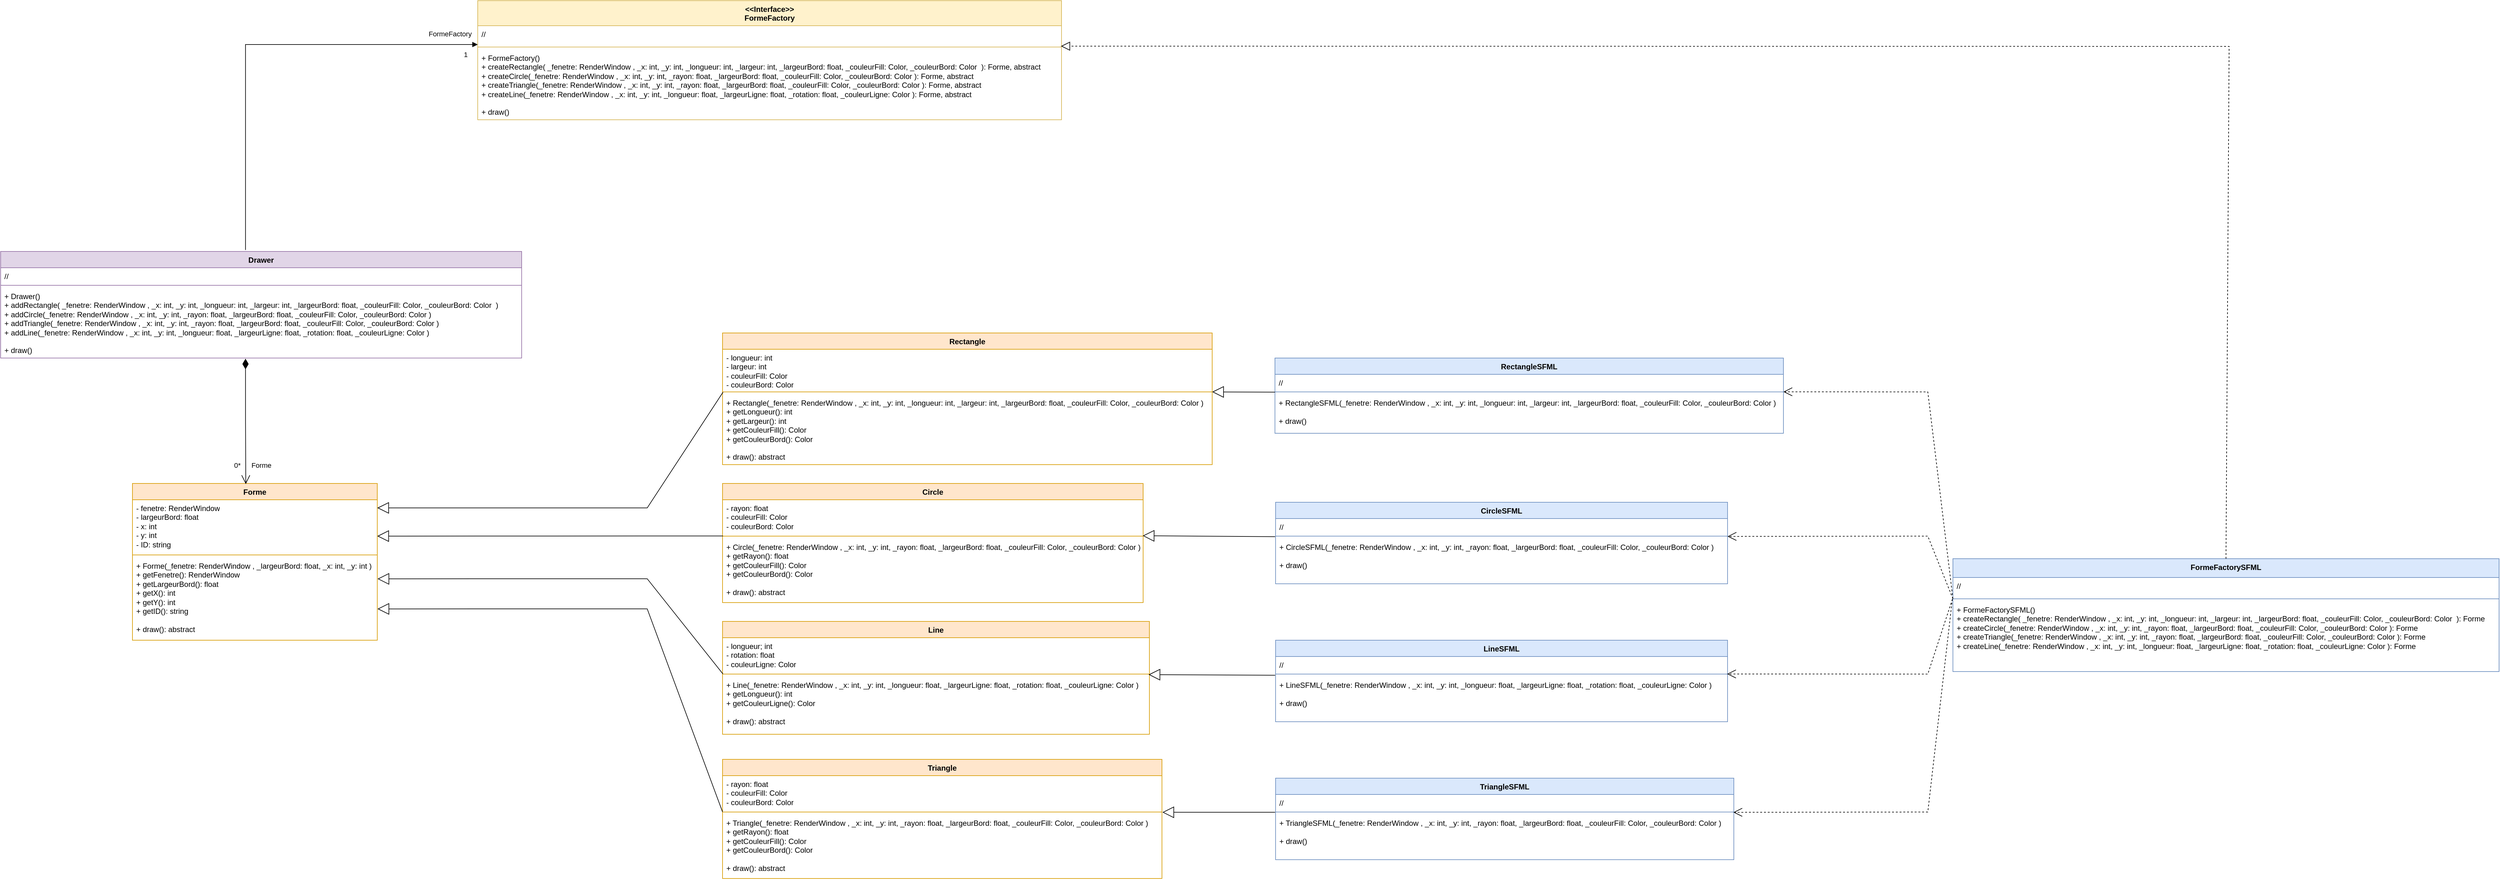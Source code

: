 <mxfile version="21.2.8" type="device">
  <diagram name="Page-1" id="MbUwS4gdoppXBE1IYRYz">
    <mxGraphModel dx="3557" dy="2629" grid="1" gridSize="10" guides="1" tooltips="1" connect="1" arrows="1" fold="1" page="1" pageScale="1" pageWidth="827" pageHeight="1169" math="0" shadow="0">
      <root>
        <mxCell id="0" />
        <mxCell id="1" parent="0" />
        <mxCell id="n82t5GQoGH7ato4R-WcF-1" value="Forme" style="swimlane;fontStyle=1;align=center;verticalAlign=top;childLayout=stackLayout;horizontal=1;startSize=26;horizontalStack=0;resizeParent=1;resizeParentMax=0;resizeLast=0;collapsible=1;marginBottom=0;whiteSpace=wrap;html=1;fillColor=#ffe6cc;strokeColor=#d79b00;" parent="1" vertex="1">
          <mxGeometry x="-940" y="200" width="390" height="250" as="geometry" />
        </mxCell>
        <mxCell id="n82t5GQoGH7ato4R-WcF-2" value="- fenetre: RenderWindow&lt;br&gt;- largeurBord: float&lt;br&gt;- x: int&lt;br&gt;- y: int&lt;br&gt;- ID: string" style="text;strokeColor=none;fillColor=none;align=left;verticalAlign=top;spacingLeft=4;spacingRight=4;overflow=hidden;rotatable=0;points=[[0,0.5],[1,0.5]];portConstraint=eastwest;whiteSpace=wrap;html=1;" parent="n82t5GQoGH7ato4R-WcF-1" vertex="1">
          <mxGeometry y="26" width="390" height="84" as="geometry" />
        </mxCell>
        <mxCell id="n82t5GQoGH7ato4R-WcF-3" value="" style="line;strokeWidth=1;fillColor=none;align=left;verticalAlign=middle;spacingTop=-1;spacingLeft=3;spacingRight=3;rotatable=0;labelPosition=right;points=[];portConstraint=eastwest;strokeColor=inherit;" parent="n82t5GQoGH7ato4R-WcF-1" vertex="1">
          <mxGeometry y="110" width="390" height="8" as="geometry" />
        </mxCell>
        <mxCell id="n82t5GQoGH7ato4R-WcF-4" value="+ Forme(_fenetre: RenderWindow , _largeurBord: float, _x: int, _y: int )&lt;br&gt;+ getFenetre(): RenderWindow&lt;br&gt;+ getLargeurBord(): float&lt;br&gt;+ getX(): int&lt;br&gt;+ getY(): int&lt;br&gt;+ getID(): string&lt;br&gt;&lt;br&gt;+ draw(): abstract" style="text;strokeColor=none;fillColor=none;align=left;verticalAlign=top;spacingLeft=4;spacingRight=4;overflow=hidden;rotatable=0;points=[[0,0.5],[1,0.5]];portConstraint=eastwest;whiteSpace=wrap;html=1;" parent="n82t5GQoGH7ato4R-WcF-1" vertex="1">
          <mxGeometry y="118" width="390" height="132" as="geometry" />
        </mxCell>
        <mxCell id="n82t5GQoGH7ato4R-WcF-6" value="Circle" style="swimlane;fontStyle=1;align=center;verticalAlign=top;childLayout=stackLayout;horizontal=1;startSize=26;horizontalStack=0;resizeParent=1;resizeParentMax=0;resizeLast=0;collapsible=1;marginBottom=0;whiteSpace=wrap;html=1;fillColor=#ffe6cc;strokeColor=#d79b00;" parent="1" vertex="1">
          <mxGeometry y="200" width="670" height="190" as="geometry" />
        </mxCell>
        <mxCell id="n82t5GQoGH7ato4R-WcF-7" value="- rayon: float&lt;br&gt;- couleurFill: Color&lt;br&gt;- couleurBord: Color" style="text;strokeColor=none;fillColor=none;align=left;verticalAlign=top;spacingLeft=4;spacingRight=4;overflow=hidden;rotatable=0;points=[[0,0.5],[1,0.5]];portConstraint=eastwest;whiteSpace=wrap;html=1;" parent="n82t5GQoGH7ato4R-WcF-6" vertex="1">
          <mxGeometry y="26" width="670" height="54" as="geometry" />
        </mxCell>
        <mxCell id="n82t5GQoGH7ato4R-WcF-8" value="" style="line;strokeWidth=1;fillColor=none;align=left;verticalAlign=middle;spacingTop=-1;spacingLeft=3;spacingRight=3;rotatable=0;labelPosition=right;points=[];portConstraint=eastwest;strokeColor=inherit;" parent="n82t5GQoGH7ato4R-WcF-6" vertex="1">
          <mxGeometry y="80" width="670" height="8" as="geometry" />
        </mxCell>
        <mxCell id="n82t5GQoGH7ato4R-WcF-9" value="+ Circle(_fenetre: RenderWindow , _x: int, _y: int, _rayon: float, _largeurBord: float, _couleurFill: Color, _couleurBord: Color )&lt;br&gt;+ getRayon(): float&amp;nbsp;&lt;br&gt;+ getCouleurFill(): Color&lt;br&gt;+ getCouleurBord(): Color&lt;br&gt;&lt;br&gt;+ draw(): abstract" style="text;strokeColor=none;fillColor=none;align=left;verticalAlign=top;spacingLeft=4;spacingRight=4;overflow=hidden;rotatable=0;points=[[0,0.5],[1,0.5]];portConstraint=eastwest;whiteSpace=wrap;html=1;" parent="n82t5GQoGH7ato4R-WcF-6" vertex="1">
          <mxGeometry y="88" width="670" height="102" as="geometry" />
        </mxCell>
        <mxCell id="n82t5GQoGH7ato4R-WcF-10" value="Line" style="swimlane;fontStyle=1;align=center;verticalAlign=top;childLayout=stackLayout;horizontal=1;startSize=26;horizontalStack=0;resizeParent=1;resizeParentMax=0;resizeLast=0;collapsible=1;marginBottom=0;whiteSpace=wrap;html=1;fillColor=#ffe6cc;strokeColor=#d79b00;" parent="1" vertex="1">
          <mxGeometry y="420" width="680" height="180" as="geometry" />
        </mxCell>
        <mxCell id="n82t5GQoGH7ato4R-WcF-11" value="- longueur; int&lt;br&gt;- rotation: float&lt;br&gt;- couleurLigne: Color" style="text;strokeColor=none;fillColor=none;align=left;verticalAlign=top;spacingLeft=4;spacingRight=4;overflow=hidden;rotatable=0;points=[[0,0.5],[1,0.5]];portConstraint=eastwest;whiteSpace=wrap;html=1;" parent="n82t5GQoGH7ato4R-WcF-10" vertex="1">
          <mxGeometry y="26" width="680" height="54" as="geometry" />
        </mxCell>
        <mxCell id="n82t5GQoGH7ato4R-WcF-12" value="" style="line;strokeWidth=1;fillColor=none;align=left;verticalAlign=middle;spacingTop=-1;spacingLeft=3;spacingRight=3;rotatable=0;labelPosition=right;points=[];portConstraint=eastwest;strokeColor=inherit;" parent="n82t5GQoGH7ato4R-WcF-10" vertex="1">
          <mxGeometry y="80" width="680" height="8" as="geometry" />
        </mxCell>
        <mxCell id="n82t5GQoGH7ato4R-WcF-13" value="+ Line(_fenetre: RenderWindow , _x: int, _y: int, _longueur: float, _largeurLigne: float, _rotation: float, _couleurLigne: Color )&lt;br&gt;+ getLongueur(): int&amp;nbsp;&lt;br&gt;+ getCouleurLigne(): Color&lt;br&gt;&lt;br&gt;+ draw(): abstract" style="text;strokeColor=none;fillColor=none;align=left;verticalAlign=top;spacingLeft=4;spacingRight=4;overflow=hidden;rotatable=0;points=[[0,0.5],[1,0.5]];portConstraint=eastwest;whiteSpace=wrap;html=1;" parent="n82t5GQoGH7ato4R-WcF-10" vertex="1">
          <mxGeometry y="88" width="680" height="92" as="geometry" />
        </mxCell>
        <mxCell id="n82t5GQoGH7ato4R-WcF-14" value="Rectangle" style="swimlane;fontStyle=1;align=center;verticalAlign=top;childLayout=stackLayout;horizontal=1;startSize=26;horizontalStack=0;resizeParent=1;resizeParentMax=0;resizeLast=0;collapsible=1;marginBottom=0;whiteSpace=wrap;html=1;fillColor=#ffe6cc;strokeColor=#d79b00;" parent="1" vertex="1">
          <mxGeometry y="-40" width="780" height="210" as="geometry" />
        </mxCell>
        <mxCell id="n82t5GQoGH7ato4R-WcF-15" value="- longueur: int&lt;br&gt;- largeur: int&lt;br&gt;- couleurFill: Color&lt;br&gt;- couleurBord: Color" style="text;strokeColor=none;fillColor=none;align=left;verticalAlign=top;spacingLeft=4;spacingRight=4;overflow=hidden;rotatable=0;points=[[0,0.5],[1,0.5]];portConstraint=eastwest;whiteSpace=wrap;html=1;" parent="n82t5GQoGH7ato4R-WcF-14" vertex="1">
          <mxGeometry y="26" width="780" height="64" as="geometry" />
        </mxCell>
        <mxCell id="n82t5GQoGH7ato4R-WcF-16" value="" style="line;strokeWidth=1;fillColor=none;align=left;verticalAlign=middle;spacingTop=-1;spacingLeft=3;spacingRight=3;rotatable=0;labelPosition=right;points=[];portConstraint=eastwest;strokeColor=inherit;" parent="n82t5GQoGH7ato4R-WcF-14" vertex="1">
          <mxGeometry y="90" width="780" height="8" as="geometry" />
        </mxCell>
        <mxCell id="n82t5GQoGH7ato4R-WcF-17" value="+ Rectangle(_fenetre: RenderWindow , _x: int, _y: int, _longueur: int, _largeur: int, _largeurBord: float, _couleurFill: Color, _couleurBord: Color )&lt;br&gt;+ getLongueur(): int&lt;br&gt;+ getLargeur(): int&amp;nbsp;&lt;br&gt;+ getCouleurFill(): Color&lt;br&gt;+ getCouleurBord(): Color&lt;br&gt;&lt;br&gt;+ draw(): abstract" style="text;strokeColor=none;fillColor=none;align=left;verticalAlign=top;spacingLeft=4;spacingRight=4;overflow=hidden;rotatable=0;points=[[0,0.5],[1,0.5]];portConstraint=eastwest;whiteSpace=wrap;html=1;" parent="n82t5GQoGH7ato4R-WcF-14" vertex="1">
          <mxGeometry y="98" width="780" height="112" as="geometry" />
        </mxCell>
        <mxCell id="n82t5GQoGH7ato4R-WcF-18" value="Triangle" style="swimlane;fontStyle=1;align=center;verticalAlign=top;childLayout=stackLayout;horizontal=1;startSize=26;horizontalStack=0;resizeParent=1;resizeParentMax=0;resizeLast=0;collapsible=1;marginBottom=0;whiteSpace=wrap;html=1;fillColor=#ffe6cc;strokeColor=#d79b00;" parent="1" vertex="1">
          <mxGeometry y="640" width="700" height="190" as="geometry" />
        </mxCell>
        <mxCell id="n82t5GQoGH7ato4R-WcF-19" value="- rayon: float&lt;br&gt;- couleurFill: Color&lt;br&gt;- couleurBord: Color" style="text;strokeColor=none;fillColor=none;align=left;verticalAlign=top;spacingLeft=4;spacingRight=4;overflow=hidden;rotatable=0;points=[[0,0.5],[1,0.5]];portConstraint=eastwest;whiteSpace=wrap;html=1;" parent="n82t5GQoGH7ato4R-WcF-18" vertex="1">
          <mxGeometry y="26" width="700" height="54" as="geometry" />
        </mxCell>
        <mxCell id="n82t5GQoGH7ato4R-WcF-20" value="" style="line;strokeWidth=1;fillColor=none;align=left;verticalAlign=middle;spacingTop=-1;spacingLeft=3;spacingRight=3;rotatable=0;labelPosition=right;points=[];portConstraint=eastwest;strokeColor=inherit;" parent="n82t5GQoGH7ato4R-WcF-18" vertex="1">
          <mxGeometry y="80" width="700" height="8" as="geometry" />
        </mxCell>
        <mxCell id="n82t5GQoGH7ato4R-WcF-21" value="+ Triangle(_fenetre: RenderWindow , _x: int, _y: int, _rayon: float, _largeurBord: float, _couleurFill: Color, _couleurBord: Color )&lt;br&gt;+ getRayon(): float&amp;nbsp;&lt;br&gt;+ getCouleurFill(): Color&lt;br&gt;+ getCouleurBord(): Color&lt;br&gt;&lt;br&gt;+ draw(): abstract" style="text;strokeColor=none;fillColor=none;align=left;verticalAlign=top;spacingLeft=4;spacingRight=4;overflow=hidden;rotatable=0;points=[[0,0.5],[1,0.5]];portConstraint=eastwest;whiteSpace=wrap;html=1;" parent="n82t5GQoGH7ato4R-WcF-18" vertex="1">
          <mxGeometry y="88" width="700" height="102" as="geometry" />
        </mxCell>
        <mxCell id="n82t5GQoGH7ato4R-WcF-22" value="Drawer" style="swimlane;fontStyle=1;align=center;verticalAlign=top;childLayout=stackLayout;horizontal=1;startSize=26;horizontalStack=0;resizeParent=1;resizeParentMax=0;resizeLast=0;collapsible=1;marginBottom=0;whiteSpace=wrap;html=1;fillColor=#e1d5e7;strokeColor=#9673a6;" parent="1" vertex="1">
          <mxGeometry x="-1150" y="-170" width="830" height="170" as="geometry" />
        </mxCell>
        <mxCell id="n82t5GQoGH7ato4R-WcF-23" value="//&lt;br&gt;" style="text;strokeColor=none;fillColor=none;align=left;verticalAlign=top;spacingLeft=4;spacingRight=4;overflow=hidden;rotatable=0;points=[[0,0.5],[1,0.5]];portConstraint=eastwest;whiteSpace=wrap;html=1;" parent="n82t5GQoGH7ato4R-WcF-22" vertex="1">
          <mxGeometry y="26" width="830" height="24" as="geometry" />
        </mxCell>
        <mxCell id="n82t5GQoGH7ato4R-WcF-24" value="" style="line;strokeWidth=1;fillColor=none;align=left;verticalAlign=middle;spacingTop=-1;spacingLeft=3;spacingRight=3;rotatable=0;labelPosition=right;points=[];portConstraint=eastwest;strokeColor=inherit;" parent="n82t5GQoGH7ato4R-WcF-22" vertex="1">
          <mxGeometry y="50" width="830" height="8" as="geometry" />
        </mxCell>
        <mxCell id="n82t5GQoGH7ato4R-WcF-25" value="+ Drawer()&lt;br&gt;+ addRectangle( _fenetre: RenderWindow , _x: int, _y: int, _longueur: int, _largeur: int, _largeurBord: float, _couleurFill: Color, _couleurBord: Color&amp;nbsp; )&lt;br&gt;+ addCircle(_fenetre: RenderWindow , _x: int, _y: int, _rayon: float, _largeurBord: float, _couleurFill: Color, _couleurBord: Color )&lt;br&gt;+ addTriangle(_fenetre: RenderWindow , _x: int, _y: int, _rayon: float, _largeurBord: float, _couleurFill: Color, _couleurBord: Color )&lt;br&gt;+ addLine(_fenetre: RenderWindow , _x: int, _y: int, _longueur: float, _largeurLigne: float, _rotation: float, _couleurLigne: Color )&lt;br&gt;&lt;br&gt;+ draw()" style="text;strokeColor=none;fillColor=none;align=left;verticalAlign=top;spacingLeft=4;spacingRight=4;overflow=hidden;rotatable=0;points=[[0,0.5],[1,0.5]];portConstraint=eastwest;whiteSpace=wrap;html=1;" parent="n82t5GQoGH7ato4R-WcF-22" vertex="1">
          <mxGeometry y="58" width="830" height="112" as="geometry" />
        </mxCell>
        <mxCell id="n82t5GQoGH7ato4R-WcF-29" value="0*" style="endArrow=open;html=1;endSize=12;startArrow=diamondThin;startSize=14;startFill=1;edgeStyle=orthogonalEdgeStyle;align=left;verticalAlign=bottom;rounded=0;exitX=0.47;exitY=1.009;exitDx=0;exitDy=0;exitPerimeter=0;entryX=0.463;entryY=0.004;entryDx=0;entryDy=0;entryPerimeter=0;" parent="1" source="n82t5GQoGH7ato4R-WcF-25" target="n82t5GQoGH7ato4R-WcF-1" edge="1">
          <mxGeometry x="0.791" y="-21" relative="1" as="geometry">
            <mxPoint x="-750" y="130" as="sourcePoint" />
            <mxPoint x="-590" y="130" as="targetPoint" />
            <mxPoint as="offset" />
          </mxGeometry>
        </mxCell>
        <mxCell id="n82t5GQoGH7ato4R-WcF-30" value="Forme" style="edgeLabel;html=1;align=center;verticalAlign=middle;resizable=0;points=[];" parent="n82t5GQoGH7ato4R-WcF-29" vertex="1" connectable="0">
          <mxGeometry x="0.614" relative="1" as="geometry">
            <mxPoint x="24" y="8" as="offset" />
          </mxGeometry>
        </mxCell>
        <mxCell id="n82t5GQoGH7ato4R-WcF-31" value="" style="endArrow=block;endSize=16;endFill=0;html=1;rounded=0;exitX=0.001;exitY=-0.032;exitDx=0;exitDy=0;exitPerimeter=0;" parent="1" source="n82t5GQoGH7ato4R-WcF-17" edge="1">
          <mxGeometry x="1" y="-120" width="160" relative="1" as="geometry">
            <mxPoint x="-270" y="64.23" as="sourcePoint" />
            <mxPoint x="-550" y="239" as="targetPoint" />
            <Array as="points">
              <mxPoint x="-120" y="239" />
              <mxPoint x="-240" y="239" />
            </Array>
            <mxPoint x="90" y="-40" as="offset" />
          </mxGeometry>
        </mxCell>
        <mxCell id="n82t5GQoGH7ato4R-WcF-32" value="" style="endArrow=block;endSize=16;endFill=0;html=1;rounded=0;exitX=0.001;exitY=0.464;exitDx=0;exitDy=0;exitPerimeter=0;" parent="1" source="n82t5GQoGH7ato4R-WcF-8" edge="1">
          <mxGeometry x="1" y="-120" width="160" relative="1" as="geometry">
            <mxPoint x="-270" y="280" as="sourcePoint" />
            <mxPoint x="-550" y="284" as="targetPoint" />
            <mxPoint x="90" y="-40" as="offset" />
          </mxGeometry>
        </mxCell>
        <mxCell id="n82t5GQoGH7ato4R-WcF-33" value="" style="endArrow=block;endSize=16;endFill=0;html=1;rounded=0;exitX=0.001;exitY=-0.045;exitDx=0;exitDy=0;exitPerimeter=0;entryX=1.001;entryY=0.259;entryDx=0;entryDy=0;entryPerimeter=0;" parent="1" source="n82t5GQoGH7ato4R-WcF-13" target="n82t5GQoGH7ato4R-WcF-4" edge="1">
          <mxGeometry x="1" y="-120" width="160" relative="1" as="geometry">
            <mxPoint x="-260" y="510" as="sourcePoint" />
            <mxPoint x="-100" y="510" as="targetPoint" />
            <mxPoint x="90" y="-40" as="offset" />
            <Array as="points">
              <mxPoint x="-120" y="352" />
              <mxPoint x="-390" y="352" />
            </Array>
          </mxGeometry>
        </mxCell>
        <mxCell id="n82t5GQoGH7ato4R-WcF-34" value="" style="endArrow=block;endSize=16;endFill=0;html=1;rounded=0;exitX=0;exitY=-0.041;exitDx=0;exitDy=0;exitPerimeter=0;entryX=1.001;entryY=0.622;entryDx=0;entryDy=0;entryPerimeter=0;" parent="1" source="n82t5GQoGH7ato4R-WcF-21" target="n82t5GQoGH7ato4R-WcF-4" edge="1">
          <mxGeometry x="1" y="-120" width="160" relative="1" as="geometry">
            <mxPoint x="-250" y="680" as="sourcePoint" />
            <mxPoint x="-90" y="680" as="targetPoint" />
            <mxPoint x="90" y="-40" as="offset" />
            <Array as="points">
              <mxPoint x="-120" y="400" />
              <mxPoint x="-280" y="400" />
            </Array>
          </mxGeometry>
        </mxCell>
        <mxCell id="n82t5GQoGH7ato4R-WcF-35" value="&amp;lt;&amp;lt;Interface&amp;gt;&amp;gt;&lt;br&gt;FormeFactory" style="swimlane;fontStyle=1;align=center;verticalAlign=top;childLayout=stackLayout;horizontal=1;startSize=40;horizontalStack=0;resizeParent=1;resizeParentMax=0;resizeLast=0;collapsible=1;marginBottom=0;whiteSpace=wrap;html=1;fillColor=#fff2cc;strokeColor=#d6b656;" parent="1" vertex="1">
          <mxGeometry x="-390" y="-570" width="930" height="190" as="geometry" />
        </mxCell>
        <mxCell id="n82t5GQoGH7ato4R-WcF-36" value="//&lt;br&gt;" style="text;strokeColor=none;fillColor=none;align=left;verticalAlign=top;spacingLeft=4;spacingRight=4;overflow=hidden;rotatable=0;points=[[0,0.5],[1,0.5]];portConstraint=eastwest;whiteSpace=wrap;html=1;" parent="n82t5GQoGH7ato4R-WcF-35" vertex="1">
          <mxGeometry y="40" width="930" height="30" as="geometry" />
        </mxCell>
        <mxCell id="n82t5GQoGH7ato4R-WcF-37" value="" style="line;strokeWidth=1;fillColor=none;align=left;verticalAlign=middle;spacingTop=-1;spacingLeft=3;spacingRight=3;rotatable=0;labelPosition=right;points=[];portConstraint=eastwest;strokeColor=inherit;" parent="n82t5GQoGH7ato4R-WcF-35" vertex="1">
          <mxGeometry y="70" width="930" height="8" as="geometry" />
        </mxCell>
        <mxCell id="n82t5GQoGH7ato4R-WcF-38" value="+ FormeFactory()&lt;br&gt;+ createRectangle( _fenetre: RenderWindow , _x: int, _y: int, _longueur: int, _largeur: int, _largeurBord: float, _couleurFill: Color, _couleurBord: Color&amp;nbsp; ): Forme, abstract&lt;br&gt;+ createCircle(_fenetre: RenderWindow , _x: int, _y: int, _rayon: float, _largeurBord: float, _couleurFill: Color, _couleurBord: Color ): Forme, abstract&lt;br&gt;+ createTriangle(_fenetre: RenderWindow , _x: int, _y: int, _rayon: float, _largeurBord: float, _couleurFill: Color, _couleurBord: Color ): Forme, abstract&lt;br&gt;+ createLine(_fenetre: RenderWindow , _x: int, _y: int, _longueur: float, _largeurLigne: float, _rotation: float, _couleurLigne: Color ): Forme, abstract&lt;br&gt;&lt;br&gt;+ draw()" style="text;strokeColor=none;fillColor=none;align=left;verticalAlign=top;spacingLeft=4;spacingRight=4;overflow=hidden;rotatable=0;points=[[0,0.5],[1,0.5]];portConstraint=eastwest;whiteSpace=wrap;html=1;" parent="n82t5GQoGH7ato4R-WcF-35" vertex="1">
          <mxGeometry y="78" width="930" height="112" as="geometry" />
        </mxCell>
        <mxCell id="n82t5GQoGH7ato4R-WcF-39" value="CircleSFML" style="swimlane;fontStyle=1;align=center;verticalAlign=top;childLayout=stackLayout;horizontal=1;startSize=26;horizontalStack=0;resizeParent=1;resizeParentMax=0;resizeLast=0;collapsible=1;marginBottom=0;whiteSpace=wrap;html=1;fillColor=#dae8fc;strokeColor=#6c8ebf;" parent="1" vertex="1">
          <mxGeometry x="881" y="230" width="720" height="130" as="geometry" />
        </mxCell>
        <mxCell id="n82t5GQoGH7ato4R-WcF-40" value="//" style="text;strokeColor=none;fillColor=none;align=left;verticalAlign=top;spacingLeft=4;spacingRight=4;overflow=hidden;rotatable=0;points=[[0,0.5],[1,0.5]];portConstraint=eastwest;whiteSpace=wrap;html=1;" parent="n82t5GQoGH7ato4R-WcF-39" vertex="1">
          <mxGeometry y="26" width="720" height="24" as="geometry" />
        </mxCell>
        <mxCell id="n82t5GQoGH7ato4R-WcF-41" value="" style="line;strokeWidth=1;fillColor=none;align=left;verticalAlign=middle;spacingTop=-1;spacingLeft=3;spacingRight=3;rotatable=0;labelPosition=right;points=[];portConstraint=eastwest;strokeColor=inherit;" parent="n82t5GQoGH7ato4R-WcF-39" vertex="1">
          <mxGeometry y="50" width="720" height="8" as="geometry" />
        </mxCell>
        <mxCell id="n82t5GQoGH7ato4R-WcF-42" value="+ CircleSFML(_fenetre: RenderWindow , _x: int, _y: int, _rayon: float, _largeurBord: float, _couleurFill: Color, _couleurBord: Color )&lt;br&gt;&lt;br&gt;+ draw()" style="text;strokeColor=none;fillColor=none;align=left;verticalAlign=top;spacingLeft=4;spacingRight=4;overflow=hidden;rotatable=0;points=[[0,0.5],[1,0.5]];portConstraint=eastwest;whiteSpace=wrap;html=1;" parent="n82t5GQoGH7ato4R-WcF-39" vertex="1">
          <mxGeometry y="58" width="720" height="72" as="geometry" />
        </mxCell>
        <mxCell id="n82t5GQoGH7ato4R-WcF-43" value="RectangleSFML" style="swimlane;fontStyle=1;align=center;verticalAlign=top;childLayout=stackLayout;horizontal=1;startSize=26;horizontalStack=0;resizeParent=1;resizeParentMax=0;resizeLast=0;collapsible=1;marginBottom=0;whiteSpace=wrap;html=1;fillColor=#dae8fc;strokeColor=#6c8ebf;" parent="1" vertex="1">
          <mxGeometry x="880" width="810" height="120" as="geometry" />
        </mxCell>
        <mxCell id="n82t5GQoGH7ato4R-WcF-44" value="//" style="text;strokeColor=none;fillColor=none;align=left;verticalAlign=top;spacingLeft=4;spacingRight=4;overflow=hidden;rotatable=0;points=[[0,0.5],[1,0.5]];portConstraint=eastwest;whiteSpace=wrap;html=1;" parent="n82t5GQoGH7ato4R-WcF-43" vertex="1">
          <mxGeometry y="26" width="810" height="24" as="geometry" />
        </mxCell>
        <mxCell id="n82t5GQoGH7ato4R-WcF-45" value="" style="line;strokeWidth=1;fillColor=none;align=left;verticalAlign=middle;spacingTop=-1;spacingLeft=3;spacingRight=3;rotatable=0;labelPosition=right;points=[];portConstraint=eastwest;strokeColor=inherit;" parent="n82t5GQoGH7ato4R-WcF-43" vertex="1">
          <mxGeometry y="50" width="810" height="8" as="geometry" />
        </mxCell>
        <mxCell id="n82t5GQoGH7ato4R-WcF-46" value="+ RectangleSFML(_fenetre: RenderWindow , _x: int, _y: int, _longueur: int, _largeur: int, _largeurBord: float, _couleurFill: Color, _couleurBord: Color )&lt;br&gt;&lt;br&gt;+ draw()" style="text;strokeColor=none;fillColor=none;align=left;verticalAlign=top;spacingLeft=4;spacingRight=4;overflow=hidden;rotatable=0;points=[[0,0.5],[1,0.5]];portConstraint=eastwest;whiteSpace=wrap;html=1;" parent="n82t5GQoGH7ato4R-WcF-43" vertex="1">
          <mxGeometry y="58" width="810" height="62" as="geometry" />
        </mxCell>
        <mxCell id="n82t5GQoGH7ato4R-WcF-47" value="LineSFML" style="swimlane;fontStyle=1;align=center;verticalAlign=top;childLayout=stackLayout;horizontal=1;startSize=26;horizontalStack=0;resizeParent=1;resizeParentMax=0;resizeLast=0;collapsible=1;marginBottom=0;whiteSpace=wrap;html=1;fillColor=#dae8fc;strokeColor=#6c8ebf;" parent="1" vertex="1">
          <mxGeometry x="881" y="450" width="720" height="130" as="geometry" />
        </mxCell>
        <mxCell id="n82t5GQoGH7ato4R-WcF-48" value="//" style="text;strokeColor=none;fillColor=none;align=left;verticalAlign=top;spacingLeft=4;spacingRight=4;overflow=hidden;rotatable=0;points=[[0,0.5],[1,0.5]];portConstraint=eastwest;whiteSpace=wrap;html=1;" parent="n82t5GQoGH7ato4R-WcF-47" vertex="1">
          <mxGeometry y="26" width="720" height="24" as="geometry" />
        </mxCell>
        <mxCell id="n82t5GQoGH7ato4R-WcF-49" value="" style="line;strokeWidth=1;fillColor=none;align=left;verticalAlign=middle;spacingTop=-1;spacingLeft=3;spacingRight=3;rotatable=0;labelPosition=right;points=[];portConstraint=eastwest;strokeColor=inherit;" parent="n82t5GQoGH7ato4R-WcF-47" vertex="1">
          <mxGeometry y="50" width="720" height="8" as="geometry" />
        </mxCell>
        <mxCell id="n82t5GQoGH7ato4R-WcF-50" value="+ LineSFML(_fenetre: RenderWindow , _x: int, _y: int, _longueur: float, _largeurLigne: float, _rotation: float, _couleurLigne: Color )&lt;br&gt;&lt;br&gt;+ draw()" style="text;strokeColor=none;fillColor=none;align=left;verticalAlign=top;spacingLeft=4;spacingRight=4;overflow=hidden;rotatable=0;points=[[0,0.5],[1,0.5]];portConstraint=eastwest;whiteSpace=wrap;html=1;" parent="n82t5GQoGH7ato4R-WcF-47" vertex="1">
          <mxGeometry y="58" width="720" height="72" as="geometry" />
        </mxCell>
        <mxCell id="n82t5GQoGH7ato4R-WcF-51" value="TriangleSFML" style="swimlane;fontStyle=1;align=center;verticalAlign=top;childLayout=stackLayout;horizontal=1;startSize=26;horizontalStack=0;resizeParent=1;resizeParentMax=0;resizeLast=0;collapsible=1;marginBottom=0;whiteSpace=wrap;html=1;fillColor=#dae8fc;strokeColor=#6c8ebf;" parent="1" vertex="1">
          <mxGeometry x="881" y="670" width="730" height="130" as="geometry" />
        </mxCell>
        <mxCell id="n82t5GQoGH7ato4R-WcF-52" value="//" style="text;strokeColor=none;fillColor=none;align=left;verticalAlign=top;spacingLeft=4;spacingRight=4;overflow=hidden;rotatable=0;points=[[0,0.5],[1,0.5]];portConstraint=eastwest;whiteSpace=wrap;html=1;" parent="n82t5GQoGH7ato4R-WcF-51" vertex="1">
          <mxGeometry y="26" width="730" height="24" as="geometry" />
        </mxCell>
        <mxCell id="n82t5GQoGH7ato4R-WcF-53" value="" style="line;strokeWidth=1;fillColor=none;align=left;verticalAlign=middle;spacingTop=-1;spacingLeft=3;spacingRight=3;rotatable=0;labelPosition=right;points=[];portConstraint=eastwest;strokeColor=inherit;" parent="n82t5GQoGH7ato4R-WcF-51" vertex="1">
          <mxGeometry y="50" width="730" height="8" as="geometry" />
        </mxCell>
        <mxCell id="n82t5GQoGH7ato4R-WcF-54" value="+ TriangleSFML(_fenetre: RenderWindow , _x: int, _y: int, _rayon: float, _largeurBord: float, _couleurFill: Color, _couleurBord: Color )&lt;br&gt;&lt;br&gt;+ draw()" style="text;strokeColor=none;fillColor=none;align=left;verticalAlign=top;spacingLeft=4;spacingRight=4;overflow=hidden;rotatable=0;points=[[0,0.5],[1,0.5]];portConstraint=eastwest;whiteSpace=wrap;html=1;" parent="n82t5GQoGH7ato4R-WcF-51" vertex="1">
          <mxGeometry y="58" width="730" height="72" as="geometry" />
        </mxCell>
        <mxCell id="n82t5GQoGH7ato4R-WcF-56" value="FormeFactorySFML" style="swimlane;fontStyle=1;align=center;verticalAlign=top;childLayout=stackLayout;horizontal=1;startSize=30;horizontalStack=0;resizeParent=1;resizeParentMax=0;resizeLast=0;collapsible=1;marginBottom=0;whiteSpace=wrap;html=1;fillColor=#dae8fc;strokeColor=#6c8ebf;" parent="1" vertex="1">
          <mxGeometry x="1960" y="320" width="870" height="180" as="geometry" />
        </mxCell>
        <mxCell id="n82t5GQoGH7ato4R-WcF-57" value="//&lt;br&gt;" style="text;strokeColor=none;fillColor=none;align=left;verticalAlign=top;spacingLeft=4;spacingRight=4;overflow=hidden;rotatable=0;points=[[0,0.5],[1,0.5]];portConstraint=eastwest;whiteSpace=wrap;html=1;" parent="n82t5GQoGH7ato4R-WcF-56" vertex="1">
          <mxGeometry y="30" width="870" height="30" as="geometry" />
        </mxCell>
        <mxCell id="n82t5GQoGH7ato4R-WcF-58" value="" style="line;strokeWidth=1;fillColor=none;align=left;verticalAlign=middle;spacingTop=-1;spacingLeft=3;spacingRight=3;rotatable=0;labelPosition=right;points=[];portConstraint=eastwest;strokeColor=inherit;" parent="n82t5GQoGH7ato4R-WcF-56" vertex="1">
          <mxGeometry y="60" width="870" height="8" as="geometry" />
        </mxCell>
        <mxCell id="n82t5GQoGH7ato4R-WcF-59" value="+ FormeFactorySFML()&lt;br&gt;+ createRectangle( _fenetre: RenderWindow , _x: int, _y: int, _longueur: int, _largeur: int, _largeurBord: float, _couleurFill: Color, _couleurBord: Color&amp;nbsp; ): Forme&lt;br&gt;+ createCircle(_fenetre: RenderWindow , _x: int, _y: int, _rayon: float, _largeurBord: float, _couleurFill: Color, _couleurBord: Color ): Forme&lt;br&gt;+ createTriangle(_fenetre: RenderWindow , _x: int, _y: int, _rayon: float, _largeurBord: float, _couleurFill: Color, _couleurBord: Color ): Forme&lt;br&gt;+ createLine(_fenetre: RenderWindow , _x: int, _y: int, _longueur: float, _largeurLigne: float, _rotation: float, _couleurLigne: Color ): Forme" style="text;strokeColor=none;fillColor=none;align=left;verticalAlign=top;spacingLeft=4;spacingRight=4;overflow=hidden;rotatable=0;points=[[0,0.5],[1,0.5]];portConstraint=eastwest;whiteSpace=wrap;html=1;" parent="n82t5GQoGH7ato4R-WcF-56" vertex="1">
          <mxGeometry y="68" width="870" height="112" as="geometry" />
        </mxCell>
        <mxCell id="n82t5GQoGH7ato4R-WcF-60" value="" style="endArrow=block;endSize=16;endFill=0;html=1;rounded=0;exitX=0;exitY=-0.058;exitDx=0;exitDy=0;exitPerimeter=0;" parent="1" source="n82t5GQoGH7ato4R-WcF-46" edge="1">
          <mxGeometry x="-1" y="-78" width="160" relative="1" as="geometry">
            <mxPoint x="850" y="169.05" as="sourcePoint" />
            <mxPoint x="780" y="54" as="targetPoint" />
            <mxPoint x="-50" y="-18" as="offset" />
          </mxGeometry>
        </mxCell>
        <mxCell id="n82t5GQoGH7ato4R-WcF-62" value="" style="endArrow=block;endSize=16;endFill=0;html=1;rounded=0;exitX=-0.001;exitY=-0.044;exitDx=0;exitDy=0;exitPerimeter=0;entryX=0.999;entryY=1.063;entryDx=0;entryDy=0;entryPerimeter=0;" parent="1" source="n82t5GQoGH7ato4R-WcF-42" target="n82t5GQoGH7ato4R-WcF-7" edge="1">
          <mxGeometry x="-1" y="-78" width="160" relative="1" as="geometry">
            <mxPoint x="860" y="330" as="sourcePoint" />
            <mxPoint x="1020" y="330" as="targetPoint" />
            <mxPoint x="-50" y="-18" as="offset" />
          </mxGeometry>
        </mxCell>
        <mxCell id="n82t5GQoGH7ato4R-WcF-63" value="" style="endArrow=block;endSize=16;endFill=0;html=1;rounded=0;exitX=-0.001;exitY=-0.03;exitDx=0;exitDy=0;exitPerimeter=0;entryX=0.998;entryY=1.09;entryDx=0;entryDy=0;entryPerimeter=0;" parent="1" source="n82t5GQoGH7ato4R-WcF-50" target="n82t5GQoGH7ato4R-WcF-11" edge="1">
          <mxGeometry x="-1" y="-78" width="160" relative="1" as="geometry">
            <mxPoint x="870" y="340" as="sourcePoint" />
            <mxPoint x="1030" y="340" as="targetPoint" />
            <mxPoint x="-50" y="-18" as="offset" />
          </mxGeometry>
        </mxCell>
        <mxCell id="n82t5GQoGH7ato4R-WcF-64" value="" style="endArrow=block;endSize=16;endFill=0;html=1;rounded=0;exitX=-0.001;exitY=-0.05;exitDx=0;exitDy=0;exitPerimeter=0;entryX=1.001;entryY=-0.035;entryDx=0;entryDy=0;entryPerimeter=0;" parent="1" source="n82t5GQoGH7ato4R-WcF-54" target="n82t5GQoGH7ato4R-WcF-21" edge="1">
          <mxGeometry x="-1" y="-78" width="160" relative="1" as="geometry">
            <mxPoint x="860" y="720" as="sourcePoint" />
            <mxPoint x="730" y="710" as="targetPoint" />
            <mxPoint x="-50" y="-18" as="offset" />
          </mxGeometry>
        </mxCell>
        <mxCell id="n82t5GQoGH7ato4R-WcF-65" value="FormeFactory" style="endArrow=block;endFill=1;html=1;edgeStyle=orthogonalEdgeStyle;align=left;verticalAlign=top;rounded=0;exitX=0.47;exitY=-0.014;exitDx=0;exitDy=0;exitPerimeter=0;" parent="1" source="n82t5GQoGH7ato4R-WcF-22" edge="1">
          <mxGeometry x="0.771" y="30" relative="1" as="geometry">
            <mxPoint x="-760" y="-240" as="sourcePoint" />
            <mxPoint x="-390" y="-500" as="targetPoint" />
            <Array as="points">
              <mxPoint x="-760" y="-500" />
            </Array>
            <mxPoint as="offset" />
          </mxGeometry>
        </mxCell>
        <mxCell id="n82t5GQoGH7ato4R-WcF-66" value="1" style="edgeLabel;resizable=0;html=1;align=left;verticalAlign=bottom;" parent="n82t5GQoGH7ato4R-WcF-65" connectable="0" vertex="1">
          <mxGeometry x="-1" relative="1" as="geometry">
            <mxPoint x="346" y="-303" as="offset" />
          </mxGeometry>
        </mxCell>
        <mxCell id="n82t5GQoGH7ato4R-WcF-74" value="" style="endArrow=block;dashed=1;endFill=0;endSize=12;html=1;rounded=0;exitX=0.5;exitY=0;exitDx=0;exitDy=0;entryX=0.999;entryY=-0.048;entryDx=0;entryDy=0;entryPerimeter=0;" parent="1" source="n82t5GQoGH7ato4R-WcF-56" target="n82t5GQoGH7ato4R-WcF-38" edge="1">
          <mxGeometry width="160" relative="1" as="geometry">
            <mxPoint x="1570" y="-110" as="sourcePoint" />
            <mxPoint x="2150" y="-200" as="targetPoint" />
            <Array as="points">
              <mxPoint x="2400" y="-497" />
            </Array>
          </mxGeometry>
        </mxCell>
        <mxCell id="n82t5GQoGH7ato4R-WcF-75" value="" style="endArrow=open;endSize=12;dashed=1;html=1;rounded=0;exitX=0;exitY=-0.037;exitDx=0;exitDy=0;exitPerimeter=0;entryX=1;entryY=1.16;entryDx=0;entryDy=0;entryPerimeter=0;" parent="1" source="n82t5GQoGH7ato4R-WcF-59" target="n82t5GQoGH7ato4R-WcF-44" edge="1">
          <mxGeometry x="0.125" y="-70" width="160" relative="1" as="geometry">
            <mxPoint x="1830" y="450" as="sourcePoint" />
            <mxPoint x="1830" y="340" as="targetPoint" />
            <Array as="points">
              <mxPoint x="1920" y="54" />
            </Array>
            <mxPoint as="offset" />
          </mxGeometry>
        </mxCell>
        <mxCell id="n82t5GQoGH7ato4R-WcF-76" value="" style="endArrow=open;endSize=12;dashed=1;html=1;rounded=0;exitX=0;exitY=1.128;exitDx=0;exitDy=0;exitPerimeter=0;entryX=1;entryY=-0.049;entryDx=0;entryDy=0;entryPerimeter=0;" parent="1" source="n82t5GQoGH7ato4R-WcF-57" target="n82t5GQoGH7ato4R-WcF-42" edge="1">
          <mxGeometry x="0.125" y="-70" width="160" relative="1" as="geometry">
            <mxPoint x="1660" y="350" as="sourcePoint" />
            <mxPoint x="1820" y="350" as="targetPoint" />
            <mxPoint as="offset" />
            <Array as="points">
              <mxPoint x="1920" y="284" />
            </Array>
          </mxGeometry>
        </mxCell>
        <mxCell id="n82t5GQoGH7ato4R-WcF-77" value="" style="endArrow=open;endSize=12;dashed=1;html=1;rounded=0;exitX=-0.001;exitY=-0.029;exitDx=0;exitDy=0;exitPerimeter=0;entryX=0.999;entryY=1.16;entryDx=0;entryDy=0;entryPerimeter=0;" parent="1" source="n82t5GQoGH7ato4R-WcF-59" target="n82t5GQoGH7ato4R-WcF-48" edge="1">
          <mxGeometry x="0.125" y="-70" width="160" relative="1" as="geometry">
            <mxPoint x="1690" y="360" as="sourcePoint" />
            <mxPoint x="1850" y="360" as="targetPoint" />
            <mxPoint as="offset" />
            <Array as="points">
              <mxPoint x="1920" y="504" />
            </Array>
          </mxGeometry>
        </mxCell>
        <mxCell id="n82t5GQoGH7ato4R-WcF-78" value="" style="endArrow=open;endSize=12;dashed=1;html=1;rounded=0;exitX=-0.001;exitY=-0.034;exitDx=0;exitDy=0;exitPerimeter=0;entryX=0.999;entryY=1.186;entryDx=0;entryDy=0;entryPerimeter=0;" parent="1" source="n82t5GQoGH7ato4R-WcF-59" target="n82t5GQoGH7ato4R-WcF-52" edge="1">
          <mxGeometry x="0.125" y="-70" width="160" relative="1" as="geometry">
            <mxPoint x="1700" y="370" as="sourcePoint" />
            <mxPoint x="1640" y="720" as="targetPoint" />
            <mxPoint as="offset" />
            <Array as="points">
              <mxPoint x="1920" y="724" />
            </Array>
          </mxGeometry>
        </mxCell>
      </root>
    </mxGraphModel>
  </diagram>
</mxfile>
